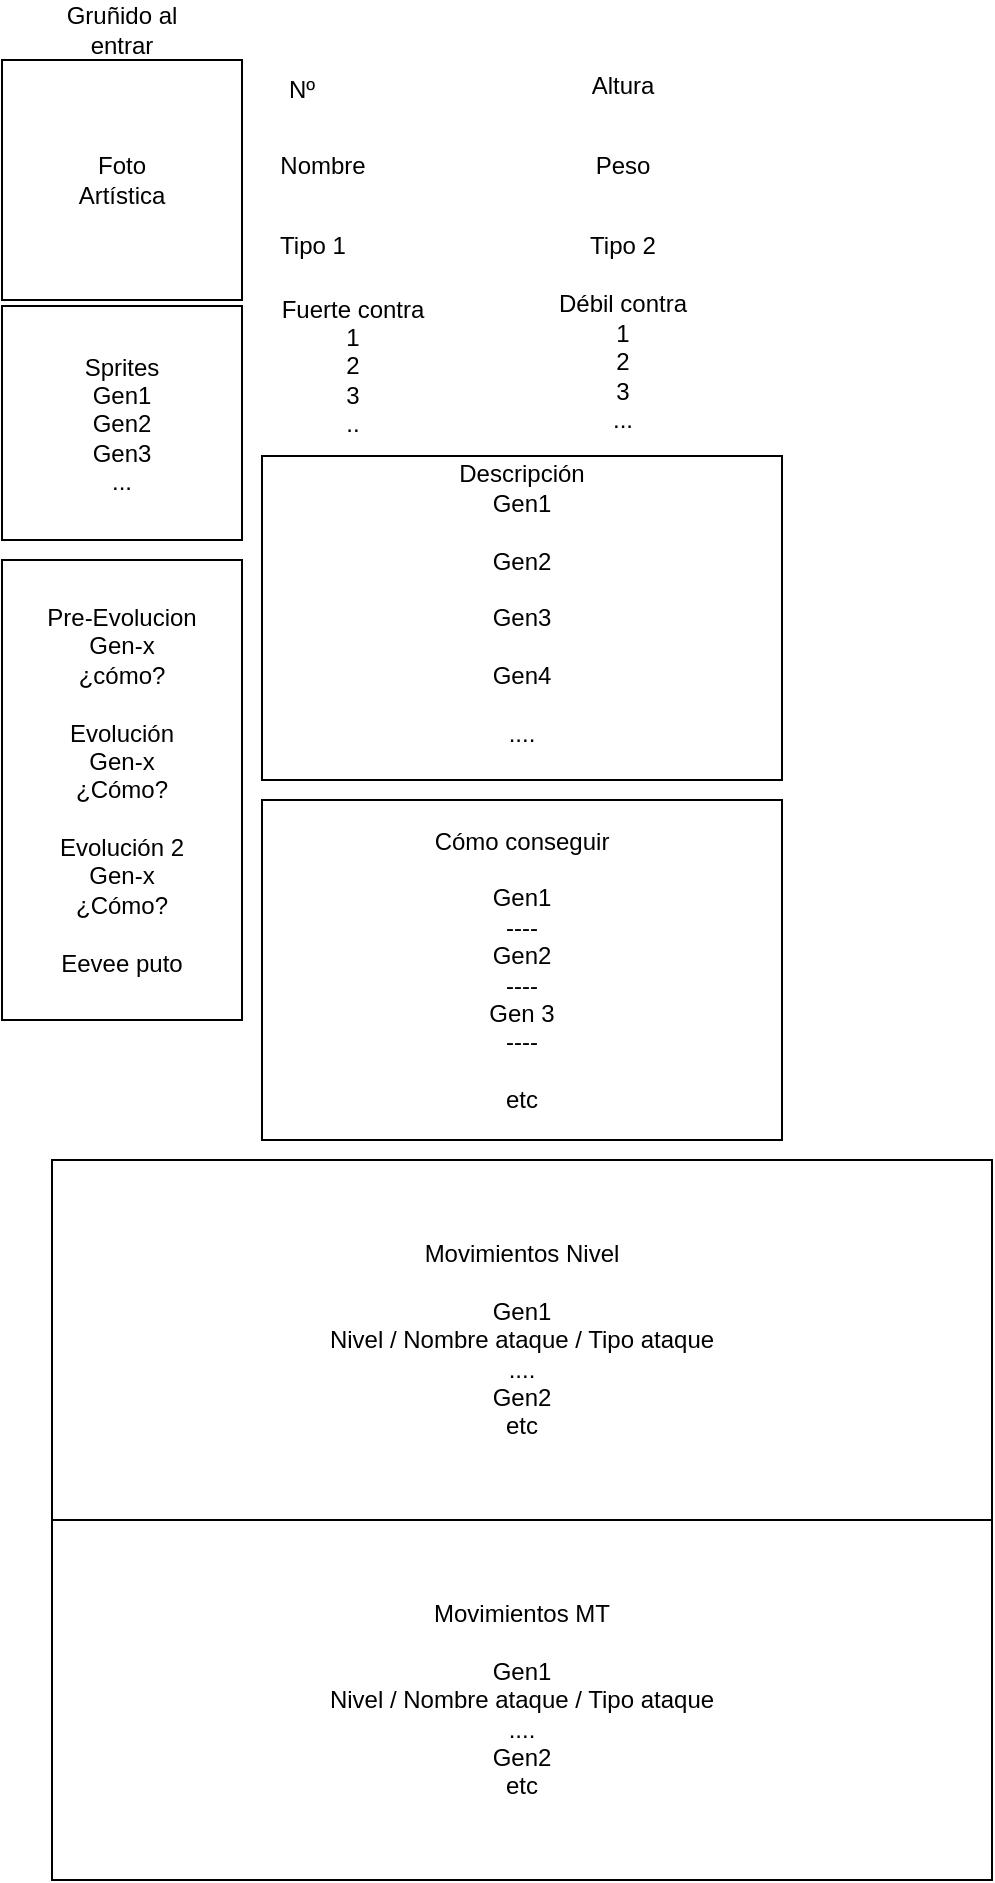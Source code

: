 <mxfile version="24.0.7" type="github">
  <diagram name="Página-1" id="B-YwHTcvdXk2-c4VdZ_A">
    <mxGraphModel dx="792" dy="736" grid="1" gridSize="10" guides="1" tooltips="1" connect="1" arrows="1" fold="1" page="1" pageScale="1" pageWidth="827" pageHeight="1169" math="0" shadow="0">
      <root>
        <mxCell id="0" />
        <mxCell id="1" parent="0" />
        <mxCell id="ZjajpMc0LDpxGtNRoVHi-1" value="Foto&lt;div&gt;Artística&lt;/div&gt;" style="whiteSpace=wrap;html=1;aspect=fixed;" vertex="1" parent="1">
          <mxGeometry x="40" y="40" width="120" height="120" as="geometry" />
        </mxCell>
        <mxCell id="ZjajpMc0LDpxGtNRoVHi-2" value="Nº" style="text;html=1;align=center;verticalAlign=middle;whiteSpace=wrap;rounded=0;" vertex="1" parent="1">
          <mxGeometry x="160" y="40" width="60" height="30" as="geometry" />
        </mxCell>
        <mxCell id="ZjajpMc0LDpxGtNRoVHi-3" value="Gruñido al entrar" style="text;html=1;align=center;verticalAlign=middle;whiteSpace=wrap;rounded=0;" vertex="1" parent="1">
          <mxGeometry x="70" y="10" width="60" height="30" as="geometry" />
        </mxCell>
        <mxCell id="ZjajpMc0LDpxGtNRoVHi-4" value="Nombre" style="text;html=1;align=center;verticalAlign=middle;resizable=0;points=[];autosize=1;strokeColor=none;fillColor=none;" vertex="1" parent="1">
          <mxGeometry x="165" y="78" width="70" height="30" as="geometry" />
        </mxCell>
        <mxCell id="ZjajpMc0LDpxGtNRoVHi-5" value="Tipo 1" style="text;html=1;align=center;verticalAlign=middle;resizable=0;points=[];autosize=1;strokeColor=none;fillColor=none;" vertex="1" parent="1">
          <mxGeometry x="165" y="118" width="60" height="30" as="geometry" />
        </mxCell>
        <mxCell id="ZjajpMc0LDpxGtNRoVHi-6" value="Tipo 2" style="text;html=1;align=center;verticalAlign=middle;resizable=0;points=[];autosize=1;strokeColor=none;fillColor=none;" vertex="1" parent="1">
          <mxGeometry x="320" y="118" width="60" height="30" as="geometry" />
        </mxCell>
        <mxCell id="ZjajpMc0LDpxGtNRoVHi-7" value="Altura" style="text;html=1;align=center;verticalAlign=middle;resizable=0;points=[];autosize=1;strokeColor=none;fillColor=none;" vertex="1" parent="1">
          <mxGeometry x="325" y="38" width="50" height="30" as="geometry" />
        </mxCell>
        <mxCell id="ZjajpMc0LDpxGtNRoVHi-8" value="Peso" style="text;html=1;align=center;verticalAlign=middle;resizable=0;points=[];autosize=1;strokeColor=none;fillColor=none;" vertex="1" parent="1">
          <mxGeometry x="325" y="78" width="50" height="30" as="geometry" />
        </mxCell>
        <mxCell id="ZjajpMc0LDpxGtNRoVHi-9" value="Fuerte contra&lt;div&gt;1&lt;/div&gt;&lt;div&gt;2&lt;/div&gt;&lt;div&gt;3&lt;/div&gt;&lt;div&gt;..&lt;/div&gt;" style="text;html=1;align=center;verticalAlign=middle;resizable=0;points=[];autosize=1;strokeColor=none;fillColor=none;" vertex="1" parent="1">
          <mxGeometry x="170" y="148" width="90" height="90" as="geometry" />
        </mxCell>
        <mxCell id="ZjajpMc0LDpxGtNRoVHi-10" value="Débil contra&lt;div&gt;1&lt;/div&gt;&lt;div&gt;2&lt;/div&gt;&lt;div&gt;3&lt;/div&gt;&lt;div&gt;...&lt;/div&gt;&lt;div&gt;&lt;br&gt;&lt;/div&gt;" style="text;html=1;align=center;verticalAlign=middle;resizable=0;points=[];autosize=1;strokeColor=none;fillColor=none;" vertex="1" parent="1">
          <mxGeometry x="305" y="148" width="90" height="100" as="geometry" />
        </mxCell>
        <mxCell id="ZjajpMc0LDpxGtNRoVHi-11" value="Sprites&lt;div&gt;Gen1&lt;/div&gt;&lt;div&gt;Gen2&lt;/div&gt;&lt;div&gt;Gen3&lt;/div&gt;&lt;div&gt;...&lt;/div&gt;" style="rounded=0;whiteSpace=wrap;html=1;" vertex="1" parent="1">
          <mxGeometry x="40" y="163" width="120" height="117" as="geometry" />
        </mxCell>
        <mxCell id="ZjajpMc0LDpxGtNRoVHi-12" value="Pre-Evolucion&lt;div&gt;Gen-x&lt;/div&gt;&lt;div&gt;¿cómo?&lt;/div&gt;&lt;div&gt;&lt;br&gt;&lt;/div&gt;&lt;div&gt;Evolución&lt;/div&gt;&lt;div&gt;Gen-x&lt;/div&gt;&lt;div&gt;¿Cómo?&lt;/div&gt;&lt;div&gt;&lt;br&gt;&lt;/div&gt;&lt;div&gt;Evolución 2&lt;/div&gt;&lt;div&gt;Gen-x&lt;/div&gt;&lt;div&gt;¿Cómo?&lt;/div&gt;&lt;div&gt;&lt;br&gt;&lt;/div&gt;&lt;div&gt;Eevee puto&lt;/div&gt;" style="rounded=0;whiteSpace=wrap;html=1;" vertex="1" parent="1">
          <mxGeometry x="40" y="290" width="120" height="230" as="geometry" />
        </mxCell>
        <mxCell id="ZjajpMc0LDpxGtNRoVHi-13" value="Descripción&lt;div&gt;Gen1&lt;/div&gt;&lt;div&gt;&lt;br&gt;&lt;/div&gt;&lt;div&gt;Gen2&lt;/div&gt;&lt;div&gt;&lt;br&gt;&lt;/div&gt;&lt;div&gt;Gen3&lt;/div&gt;&lt;div&gt;&lt;br&gt;&lt;/div&gt;&lt;div&gt;Gen4&lt;/div&gt;&lt;div&gt;&lt;br&gt;&lt;/div&gt;&lt;div&gt;....&lt;/div&gt;&lt;div&gt;&lt;br&gt;&lt;/div&gt;" style="rounded=0;whiteSpace=wrap;html=1;" vertex="1" parent="1">
          <mxGeometry x="170" y="238" width="260" height="162" as="geometry" />
        </mxCell>
        <mxCell id="ZjajpMc0LDpxGtNRoVHi-14" value="Cómo conseguir&lt;div&gt;&lt;br&gt;&lt;/div&gt;&lt;div&gt;Gen1&lt;/div&gt;&lt;div&gt;----&lt;/div&gt;&lt;div&gt;Gen2&lt;/div&gt;&lt;div&gt;----&lt;/div&gt;&lt;div&gt;Gen 3&lt;/div&gt;&lt;div&gt;----&lt;/div&gt;&lt;div&gt;&lt;br&gt;&lt;/div&gt;&lt;div&gt;etc&lt;/div&gt;" style="rounded=0;whiteSpace=wrap;html=1;" vertex="1" parent="1">
          <mxGeometry x="170" y="410" width="260" height="170" as="geometry" />
        </mxCell>
        <mxCell id="ZjajpMc0LDpxGtNRoVHi-15" value="Movimientos Nivel&lt;div&gt;&lt;br&gt;&lt;/div&gt;&lt;div&gt;Gen1&lt;/div&gt;&lt;div&gt;Nivel / Nombre ataque / Tipo ataque&lt;/div&gt;&lt;div&gt;....&lt;/div&gt;&lt;div&gt;Gen2&lt;/div&gt;&lt;div&gt;etc&lt;/div&gt;" style="rounded=0;whiteSpace=wrap;html=1;" vertex="1" parent="1">
          <mxGeometry x="65" y="590" width="470" height="180" as="geometry" />
        </mxCell>
        <mxCell id="ZjajpMc0LDpxGtNRoVHi-16" value="Movimientos MT&lt;div&gt;&lt;br&gt;&lt;/div&gt;&lt;div&gt;Gen1&lt;/div&gt;&lt;div&gt;Nivel / Nombre ataque / Tipo ataque&lt;/div&gt;&lt;div&gt;....&lt;/div&gt;&lt;div&gt;Gen2&lt;/div&gt;&lt;div&gt;etc&lt;/div&gt;" style="rounded=0;whiteSpace=wrap;html=1;" vertex="1" parent="1">
          <mxGeometry x="65" y="770" width="470" height="180" as="geometry" />
        </mxCell>
      </root>
    </mxGraphModel>
  </diagram>
</mxfile>
